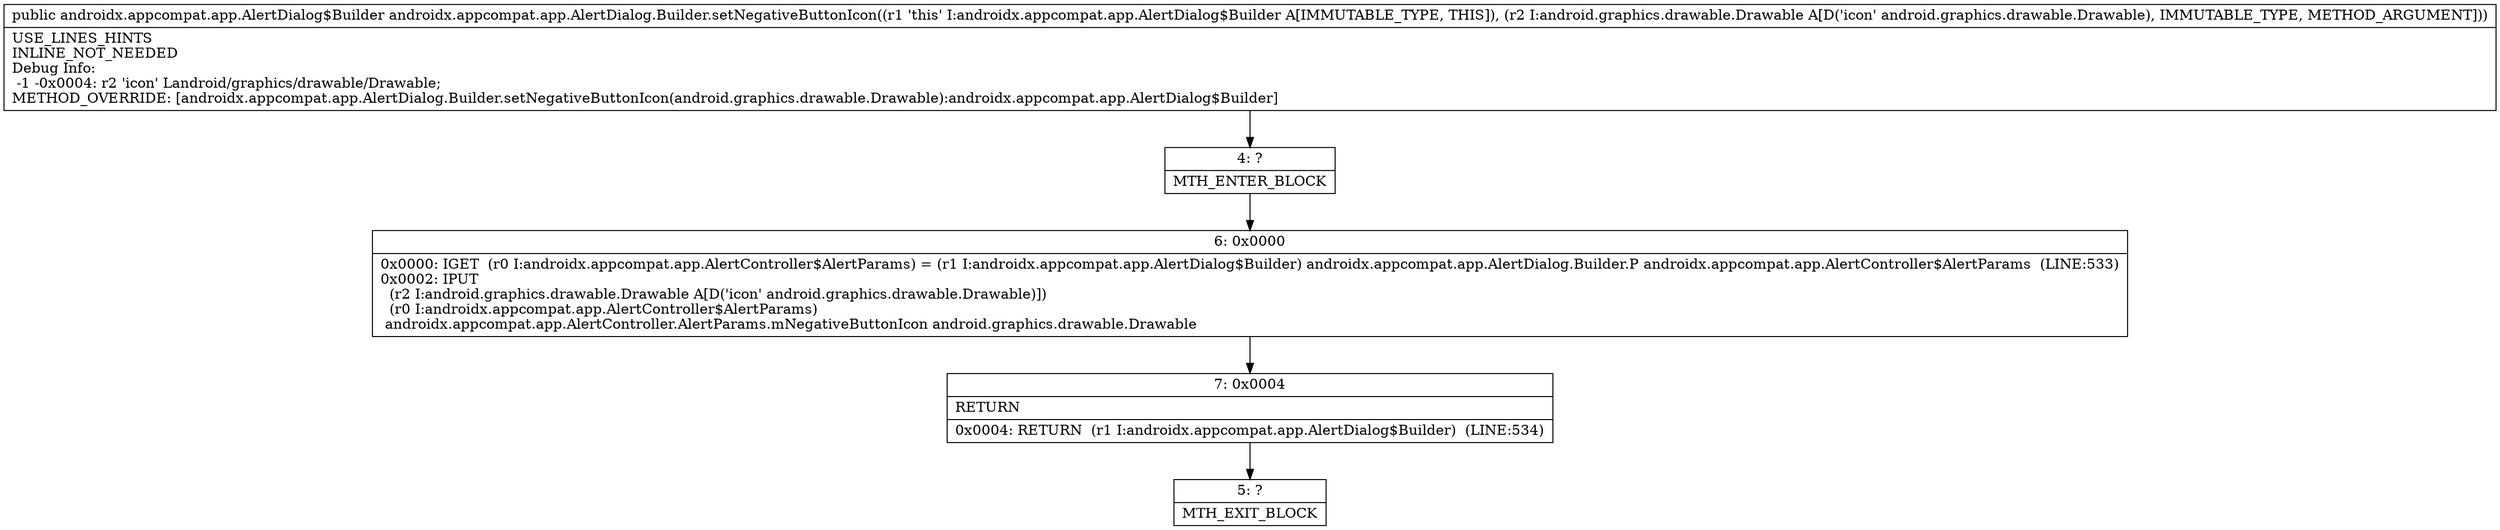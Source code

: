 digraph "CFG forandroidx.appcompat.app.AlertDialog.Builder.setNegativeButtonIcon(Landroid\/graphics\/drawable\/Drawable;)Landroidx\/appcompat\/app\/AlertDialog$Builder;" {
Node_4 [shape=record,label="{4\:\ ?|MTH_ENTER_BLOCK\l}"];
Node_6 [shape=record,label="{6\:\ 0x0000|0x0000: IGET  (r0 I:androidx.appcompat.app.AlertController$AlertParams) = (r1 I:androidx.appcompat.app.AlertDialog$Builder) androidx.appcompat.app.AlertDialog.Builder.P androidx.appcompat.app.AlertController$AlertParams  (LINE:533)\l0x0002: IPUT  \l  (r2 I:android.graphics.drawable.Drawable A[D('icon' android.graphics.drawable.Drawable)])\l  (r0 I:androidx.appcompat.app.AlertController$AlertParams)\l androidx.appcompat.app.AlertController.AlertParams.mNegativeButtonIcon android.graphics.drawable.Drawable \l}"];
Node_7 [shape=record,label="{7\:\ 0x0004|RETURN\l|0x0004: RETURN  (r1 I:androidx.appcompat.app.AlertDialog$Builder)  (LINE:534)\l}"];
Node_5 [shape=record,label="{5\:\ ?|MTH_EXIT_BLOCK\l}"];
MethodNode[shape=record,label="{public androidx.appcompat.app.AlertDialog$Builder androidx.appcompat.app.AlertDialog.Builder.setNegativeButtonIcon((r1 'this' I:androidx.appcompat.app.AlertDialog$Builder A[IMMUTABLE_TYPE, THIS]), (r2 I:android.graphics.drawable.Drawable A[D('icon' android.graphics.drawable.Drawable), IMMUTABLE_TYPE, METHOD_ARGUMENT]))  | USE_LINES_HINTS\lINLINE_NOT_NEEDED\lDebug Info:\l  \-1 \-0x0004: r2 'icon' Landroid\/graphics\/drawable\/Drawable;\lMETHOD_OVERRIDE: [androidx.appcompat.app.AlertDialog.Builder.setNegativeButtonIcon(android.graphics.drawable.Drawable):androidx.appcompat.app.AlertDialog$Builder]\l}"];
MethodNode -> Node_4;Node_4 -> Node_6;
Node_6 -> Node_7;
Node_7 -> Node_5;
}

